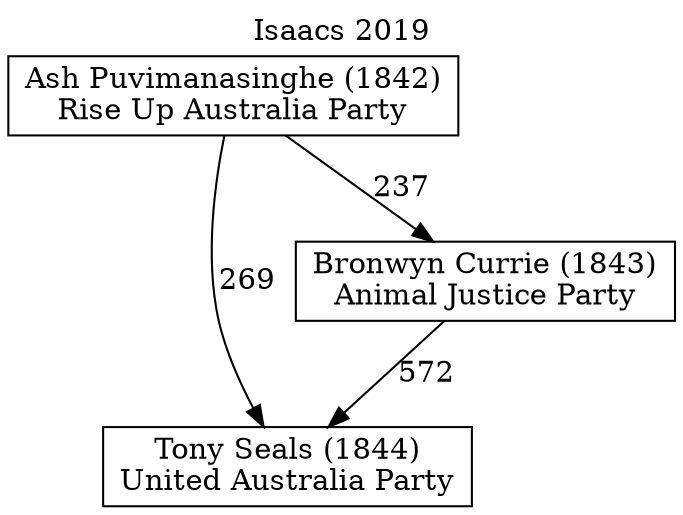 // House preference flow
digraph "Tony Seals (1844)_Isaacs_2019" {
	graph [label="Isaacs 2019" labelloc=t mclimit=10]
	node [shape=box]
	"Tony Seals (1844)" [label="Tony Seals (1844)
United Australia Party"]
	"Bronwyn Currie (1843)" [label="Bronwyn Currie (1843)
Animal Justice Party"]
	"Ash Puvimanasinghe (1842)" [label="Ash Puvimanasinghe (1842)
Rise Up Australia Party"]
	"Bronwyn Currie (1843)" -> "Tony Seals (1844)" [label=572]
	"Ash Puvimanasinghe (1842)" -> "Bronwyn Currie (1843)" [label=237]
	"Ash Puvimanasinghe (1842)" -> "Tony Seals (1844)" [label=269]
}
